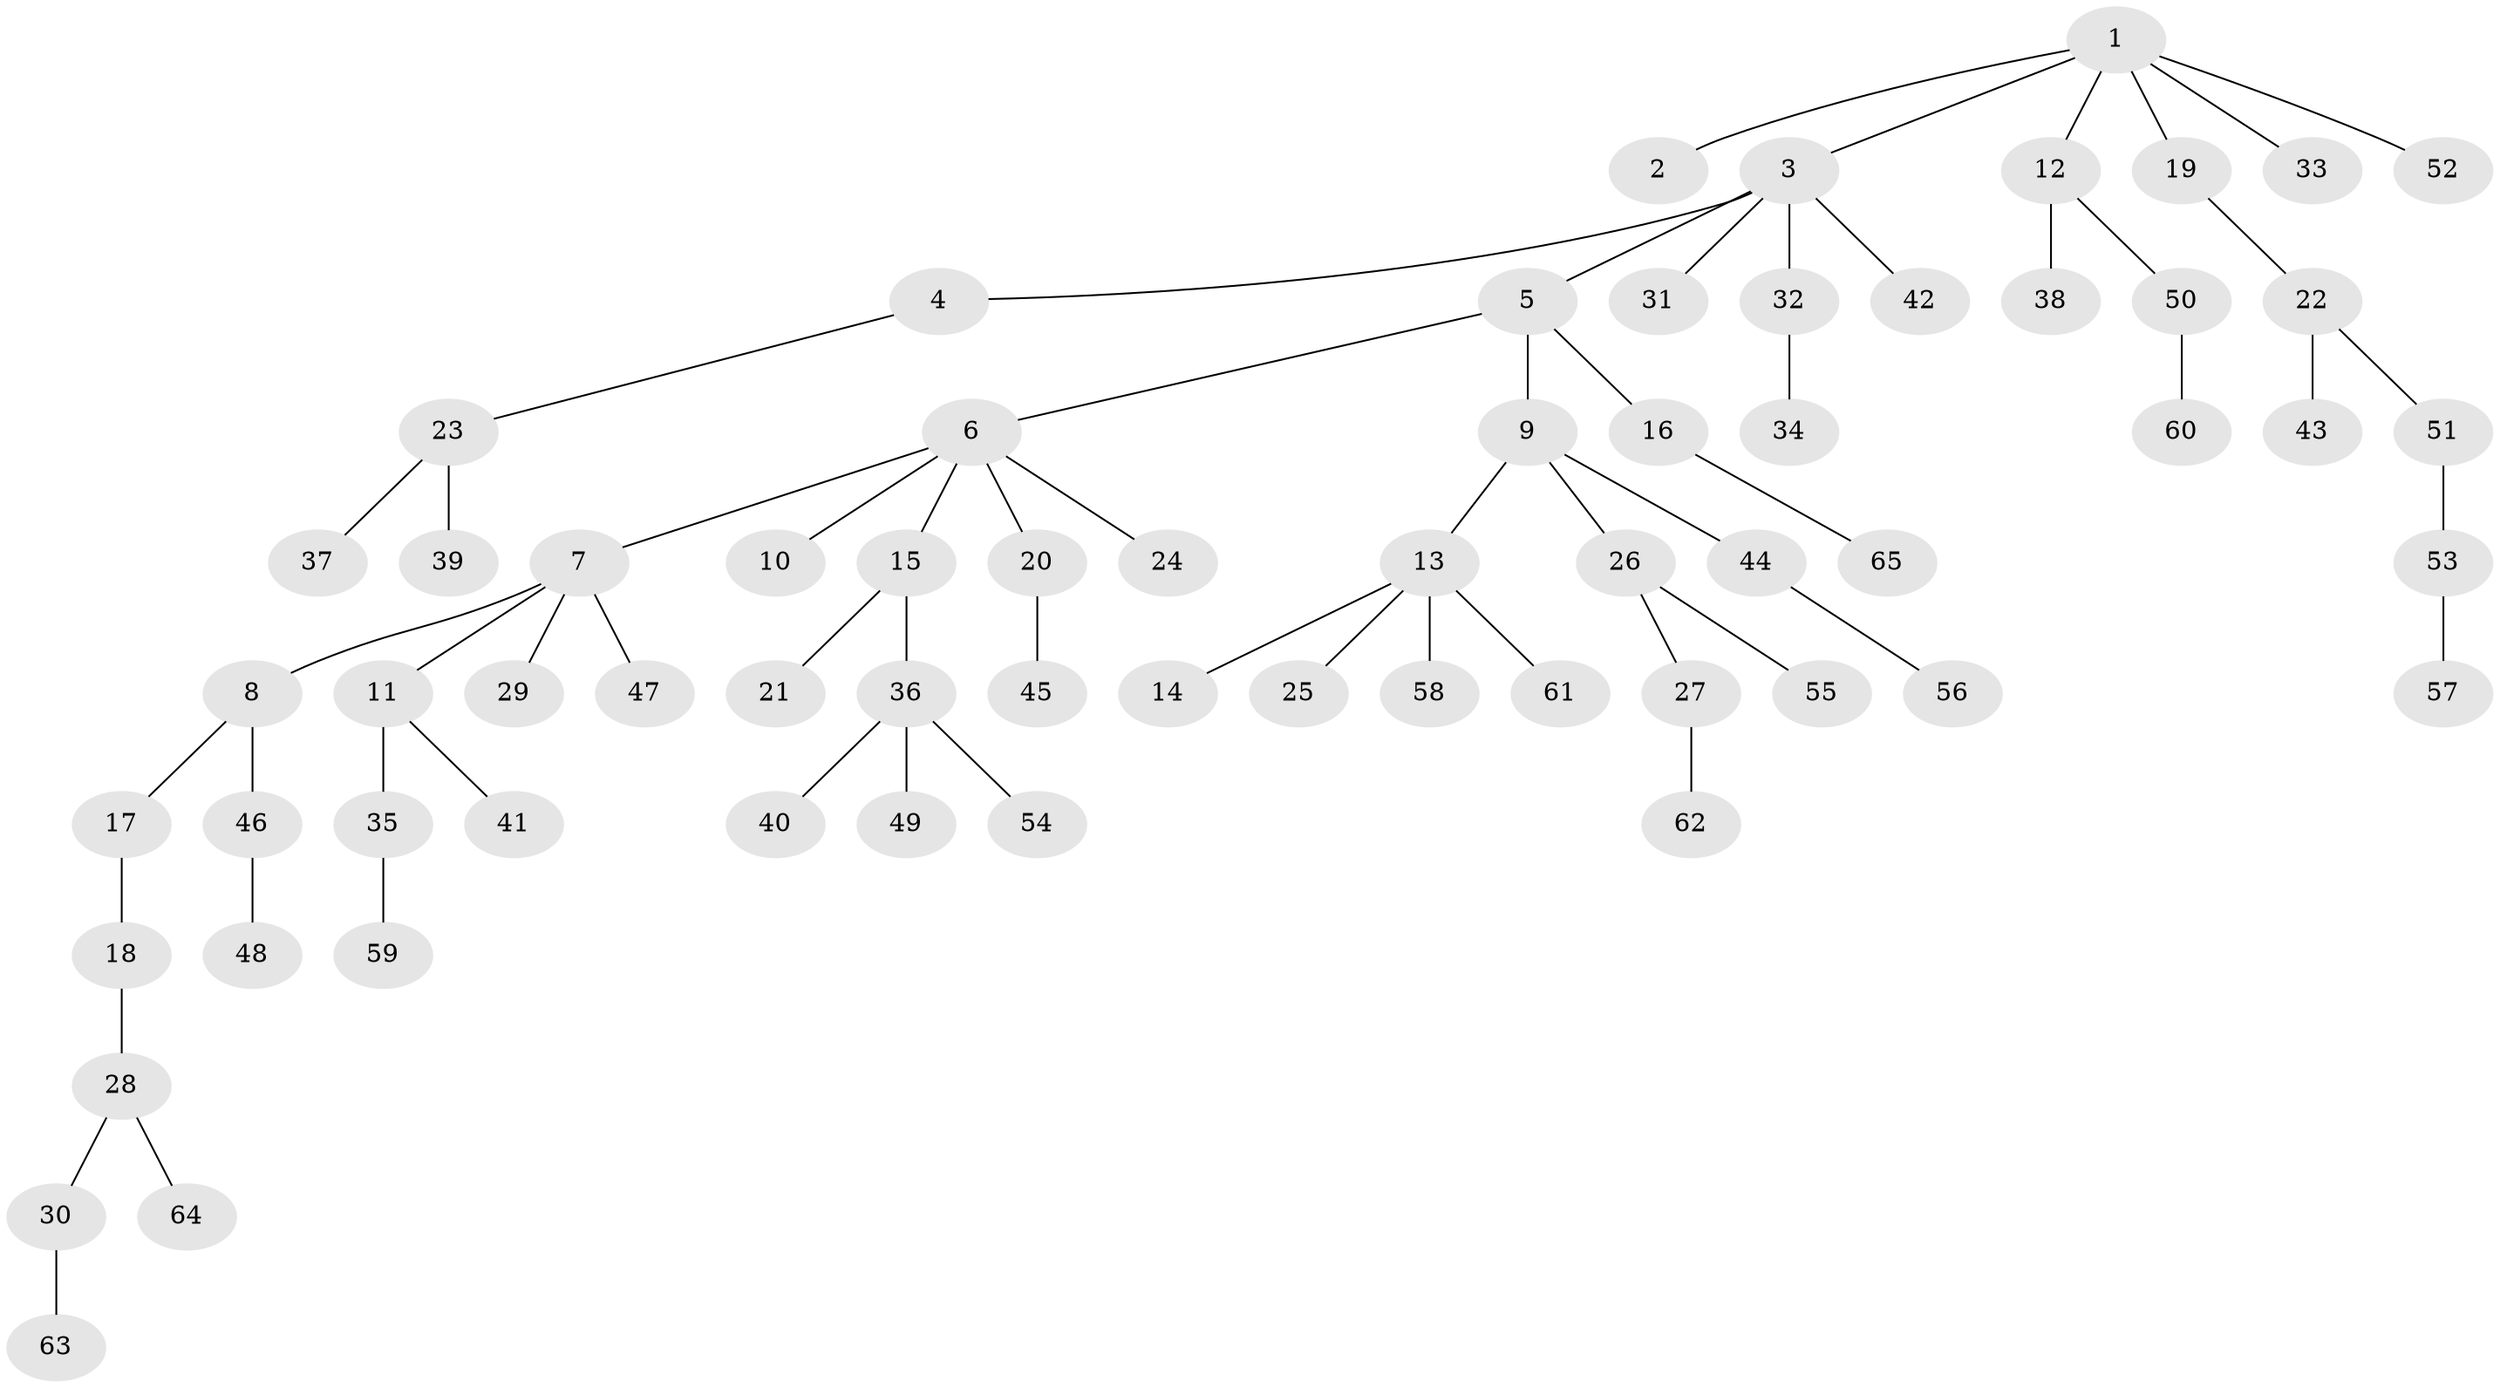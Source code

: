// Generated by graph-tools (version 1.1) at 2025/36/03/09/25 02:36:30]
// undirected, 65 vertices, 64 edges
graph export_dot {
graph [start="1"]
  node [color=gray90,style=filled];
  1;
  2;
  3;
  4;
  5;
  6;
  7;
  8;
  9;
  10;
  11;
  12;
  13;
  14;
  15;
  16;
  17;
  18;
  19;
  20;
  21;
  22;
  23;
  24;
  25;
  26;
  27;
  28;
  29;
  30;
  31;
  32;
  33;
  34;
  35;
  36;
  37;
  38;
  39;
  40;
  41;
  42;
  43;
  44;
  45;
  46;
  47;
  48;
  49;
  50;
  51;
  52;
  53;
  54;
  55;
  56;
  57;
  58;
  59;
  60;
  61;
  62;
  63;
  64;
  65;
  1 -- 2;
  1 -- 3;
  1 -- 12;
  1 -- 19;
  1 -- 33;
  1 -- 52;
  3 -- 4;
  3 -- 5;
  3 -- 31;
  3 -- 32;
  3 -- 42;
  4 -- 23;
  5 -- 6;
  5 -- 9;
  5 -- 16;
  6 -- 7;
  6 -- 10;
  6 -- 15;
  6 -- 20;
  6 -- 24;
  7 -- 8;
  7 -- 11;
  7 -- 29;
  7 -- 47;
  8 -- 17;
  8 -- 46;
  9 -- 13;
  9 -- 26;
  9 -- 44;
  11 -- 35;
  11 -- 41;
  12 -- 38;
  12 -- 50;
  13 -- 14;
  13 -- 25;
  13 -- 58;
  13 -- 61;
  15 -- 21;
  15 -- 36;
  16 -- 65;
  17 -- 18;
  18 -- 28;
  19 -- 22;
  20 -- 45;
  22 -- 43;
  22 -- 51;
  23 -- 37;
  23 -- 39;
  26 -- 27;
  26 -- 55;
  27 -- 62;
  28 -- 30;
  28 -- 64;
  30 -- 63;
  32 -- 34;
  35 -- 59;
  36 -- 40;
  36 -- 49;
  36 -- 54;
  44 -- 56;
  46 -- 48;
  50 -- 60;
  51 -- 53;
  53 -- 57;
}
